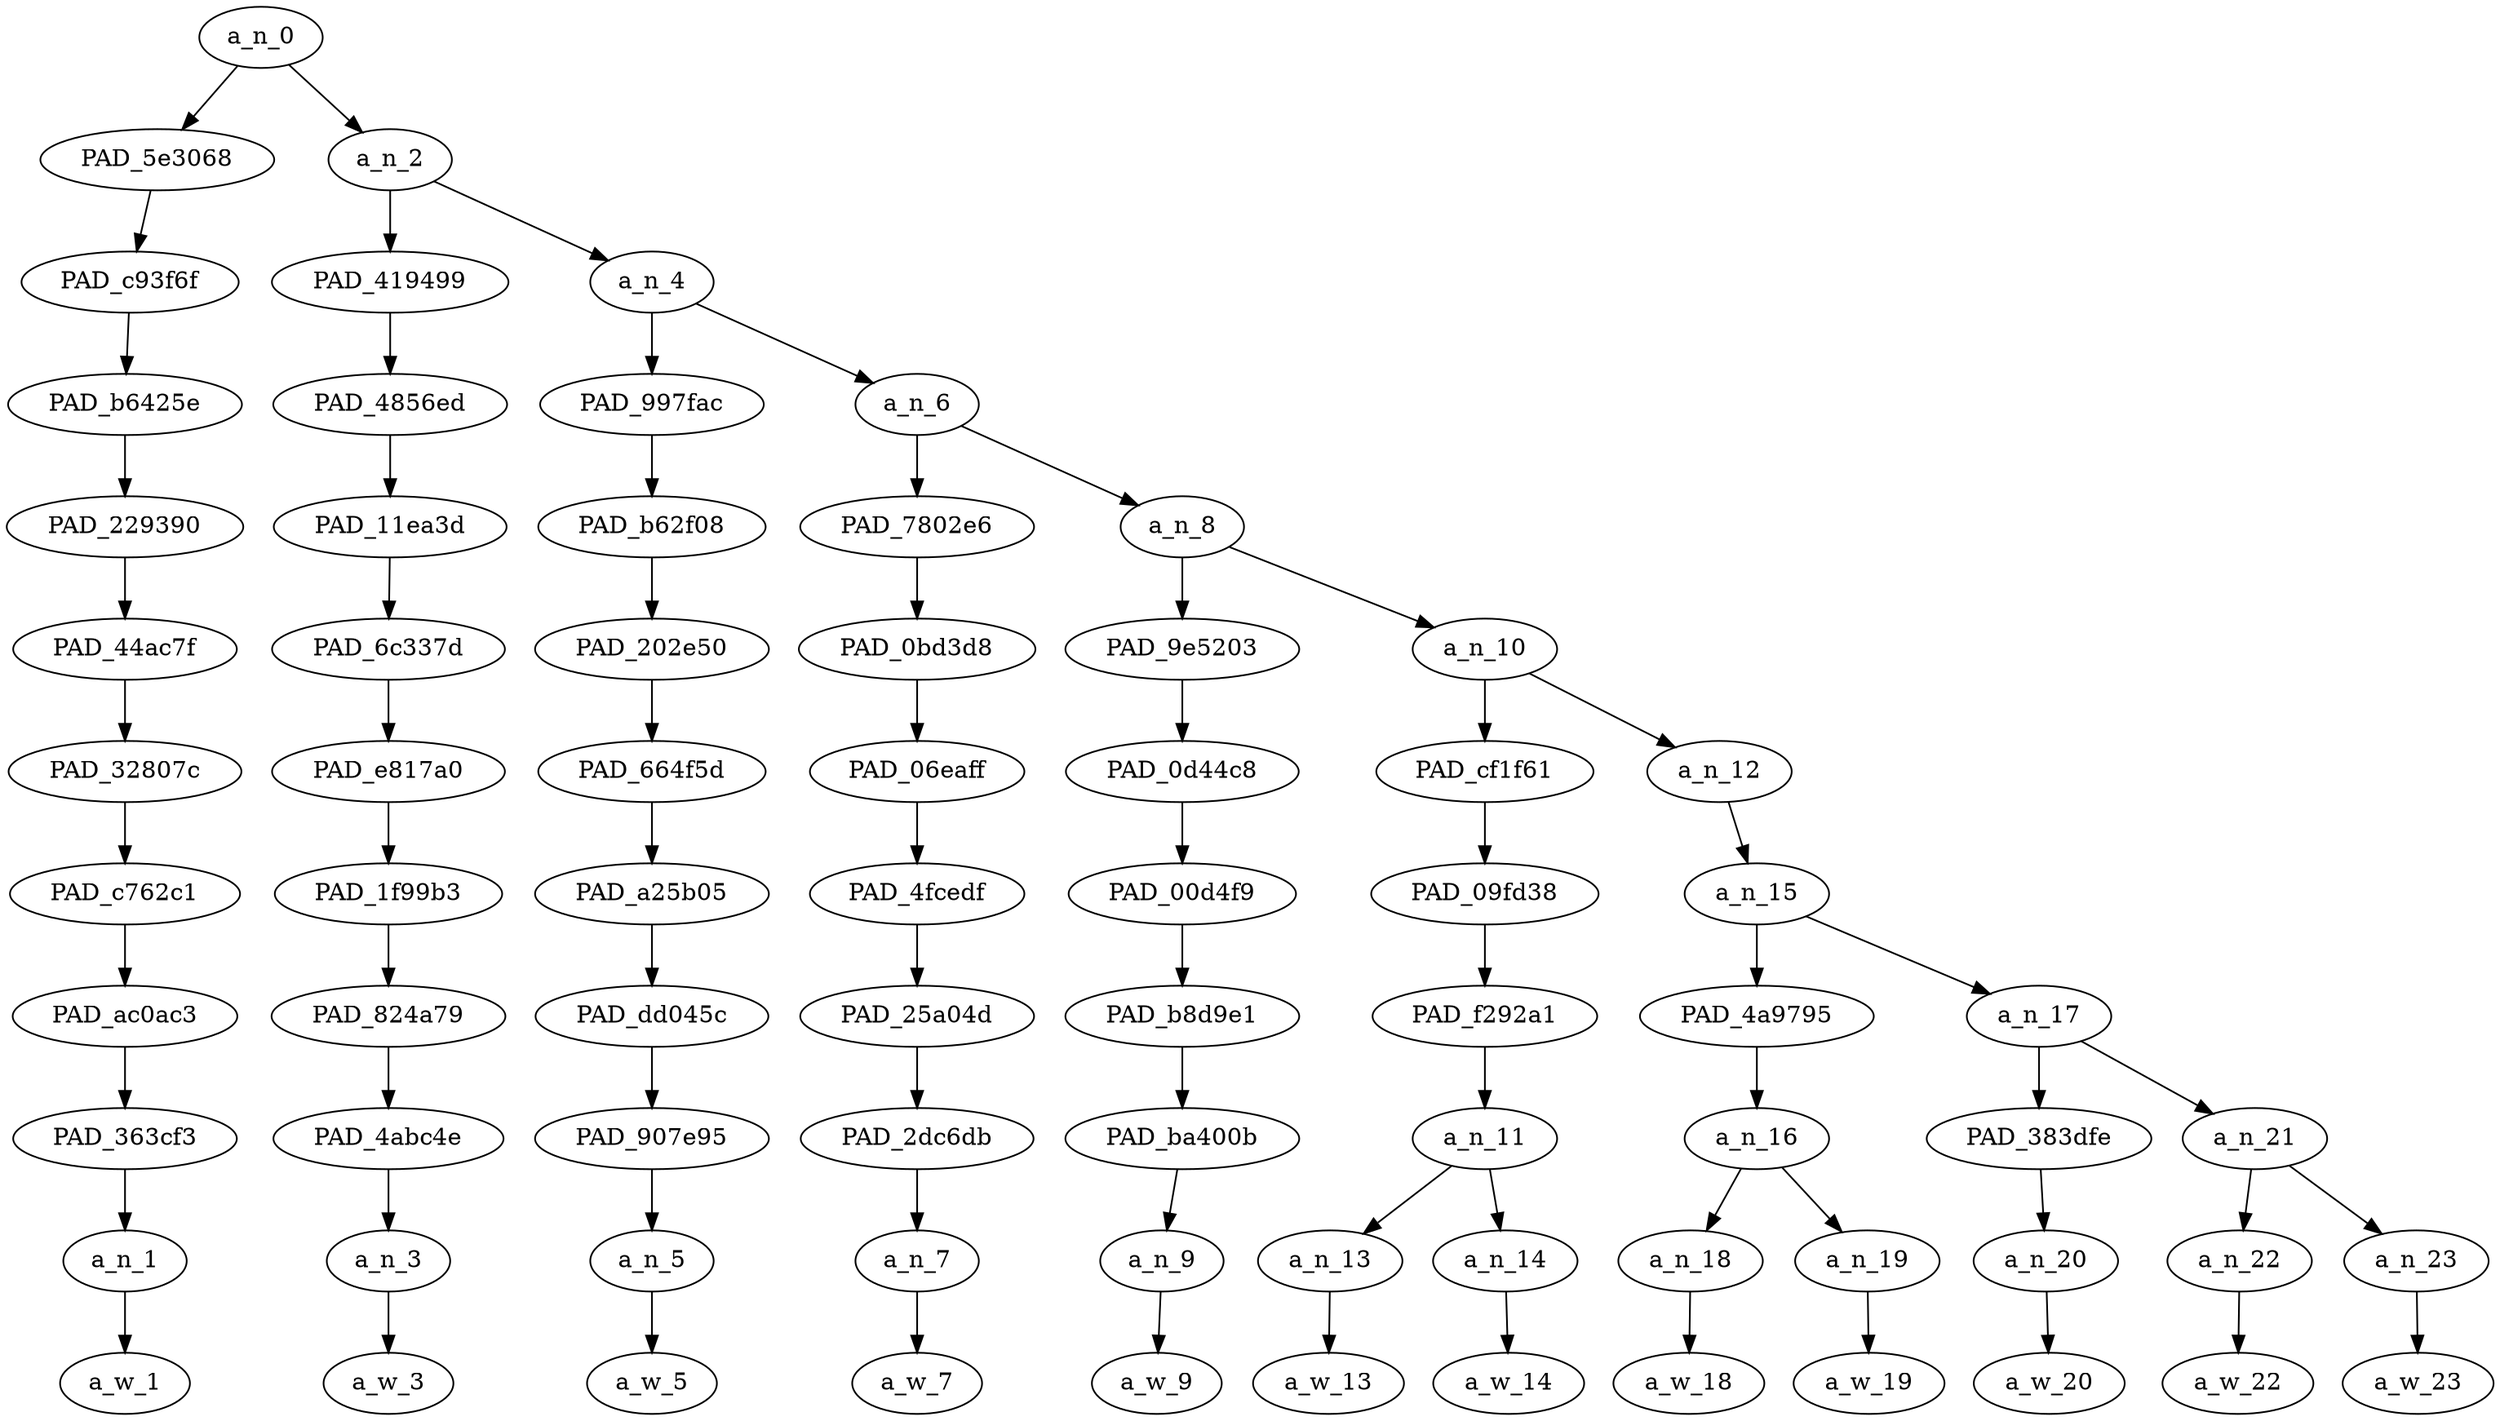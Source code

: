 strict digraph "" {
	a_n_0	[div_dir=-1,
		index=0,
		level=11,
		pos="1.033203125,11!",
		text_span="[0, 1, 2, 3, 4, 5, 6, 7, 8, 9, 10, 11]",
		value=0.99999998];
	PAD_5e3068	[div_dir=-1,
		index=0,
		level=10,
		pos="0.0,10!",
		text_span="[0]",
		value=0.04823042];
	a_n_0 -> PAD_5e3068;
	a_n_2	[div_dir=1,
		index=1,
		level=10,
		pos="2.06640625,10!",
		text_span="[1, 2, 3, 4, 5, 6, 7, 8, 9, 10, 11]",
		value=0.95172256];
	a_n_0 -> a_n_2;
	PAD_c93f6f	[div_dir=-1,
		index=0,
		level=9,
		pos="0.0,9!",
		text_span="[0]",
		value=0.04823042];
	PAD_5e3068 -> PAD_c93f6f;
	PAD_b6425e	[div_dir=-1,
		index=0,
		level=8,
		pos="0.0,8!",
		text_span="[0]",
		value=0.04823042];
	PAD_c93f6f -> PAD_b6425e;
	PAD_229390	[div_dir=-1,
		index=0,
		level=7,
		pos="0.0,7!",
		text_span="[0]",
		value=0.04823042];
	PAD_b6425e -> PAD_229390;
	PAD_44ac7f	[div_dir=-1,
		index=0,
		level=6,
		pos="0.0,6!",
		text_span="[0]",
		value=0.04823042];
	PAD_229390 -> PAD_44ac7f;
	PAD_32807c	[div_dir=-1,
		index=0,
		level=5,
		pos="0.0,5!",
		text_span="[0]",
		value=0.04823042];
	PAD_44ac7f -> PAD_32807c;
	PAD_c762c1	[div_dir=-1,
		index=0,
		level=4,
		pos="0.0,4!",
		text_span="[0]",
		value=0.04823042];
	PAD_32807c -> PAD_c762c1;
	PAD_ac0ac3	[div_dir=-1,
		index=0,
		level=3,
		pos="0.0,3!",
		text_span="[0]",
		value=0.04823042];
	PAD_c762c1 -> PAD_ac0ac3;
	PAD_363cf3	[div_dir=-1,
		index=0,
		level=2,
		pos="0.0,2!",
		text_span="[0]",
		value=0.04823042];
	PAD_ac0ac3 -> PAD_363cf3;
	a_n_1	[div_dir=-1,
		index=0,
		level=1,
		pos="0.0,1!",
		text_span="[0]",
		value=0.04823042];
	PAD_363cf3 -> a_n_1;
	a_w_1	[div_dir=0,
		index=0,
		level=0,
		pos="0,0!",
		text_span="[0]",
		value=just];
	a_n_1 -> a_w_1;
	PAD_419499	[div_dir=-1,
		index=1,
		level=9,
		pos="1.0,9!",
		text_span="[1]",
		value=0.05056586];
	a_n_2 -> PAD_419499;
	a_n_4	[div_dir=1,
		index=2,
		level=9,
		pos="3.1328125,9!",
		text_span="[2, 3, 4, 5, 6, 7, 8, 9, 10, 11]",
		value=0.90111720];
	a_n_2 -> a_n_4;
	PAD_4856ed	[div_dir=-1,
		index=1,
		level=8,
		pos="1.0,8!",
		text_span="[1]",
		value=0.05056586];
	PAD_419499 -> PAD_4856ed;
	PAD_11ea3d	[div_dir=-1,
		index=1,
		level=7,
		pos="1.0,7!",
		text_span="[1]",
		value=0.05056586];
	PAD_4856ed -> PAD_11ea3d;
	PAD_6c337d	[div_dir=-1,
		index=1,
		level=6,
		pos="1.0,6!",
		text_span="[1]",
		value=0.05056586];
	PAD_11ea3d -> PAD_6c337d;
	PAD_e817a0	[div_dir=-1,
		index=1,
		level=5,
		pos="1.0,5!",
		text_span="[1]",
		value=0.05056586];
	PAD_6c337d -> PAD_e817a0;
	PAD_1f99b3	[div_dir=-1,
		index=1,
		level=4,
		pos="1.0,4!",
		text_span="[1]",
		value=0.05056586];
	PAD_e817a0 -> PAD_1f99b3;
	PAD_824a79	[div_dir=-1,
		index=1,
		level=3,
		pos="1.0,3!",
		text_span="[1]",
		value=0.05056586];
	PAD_1f99b3 -> PAD_824a79;
	PAD_4abc4e	[div_dir=-1,
		index=1,
		level=2,
		pos="1.0,2!",
		text_span="[1]",
		value=0.05056586];
	PAD_824a79 -> PAD_4abc4e;
	a_n_3	[div_dir=-1,
		index=1,
		level=1,
		pos="1.0,1!",
		text_span="[1]",
		value=0.05056586];
	PAD_4abc4e -> a_n_3;
	a_w_3	[div_dir=0,
		index=1,
		level=0,
		pos="1,0!",
		text_span="[1]",
		value=remembered];
	a_n_3 -> a_w_3;
	PAD_997fac	[div_dir=1,
		index=2,
		level=8,
		pos="2.0,8!",
		text_span="[2]",
		value=0.03076607];
	a_n_4 -> PAD_997fac;
	a_n_6	[div_dir=1,
		index=3,
		level=8,
		pos="4.265625,8!",
		text_span="[3, 4, 5, 6, 7, 8, 9, 10, 11]",
		value=0.87026487];
	a_n_4 -> a_n_6;
	PAD_b62f08	[div_dir=1,
		index=2,
		level=7,
		pos="2.0,7!",
		text_span="[2]",
		value=0.03076607];
	PAD_997fac -> PAD_b62f08;
	PAD_202e50	[div_dir=1,
		index=2,
		level=6,
		pos="2.0,6!",
		text_span="[2]",
		value=0.03076607];
	PAD_b62f08 -> PAD_202e50;
	PAD_664f5d	[div_dir=1,
		index=2,
		level=5,
		pos="2.0,5!",
		text_span="[2]",
		value=0.03076607];
	PAD_202e50 -> PAD_664f5d;
	PAD_a25b05	[div_dir=1,
		index=2,
		level=4,
		pos="2.0,4!",
		text_span="[2]",
		value=0.03076607];
	PAD_664f5d -> PAD_a25b05;
	PAD_dd045c	[div_dir=1,
		index=2,
		level=3,
		pos="2.0,3!",
		text_span="[2]",
		value=0.03076607];
	PAD_a25b05 -> PAD_dd045c;
	PAD_907e95	[div_dir=1,
		index=2,
		level=2,
		pos="2.0,2!",
		text_span="[2]",
		value=0.03076607];
	PAD_dd045c -> PAD_907e95;
	a_n_5	[div_dir=1,
		index=2,
		level=1,
		pos="2.0,1!",
		text_span="[2]",
		value=0.03076607];
	PAD_907e95 -> a_n_5;
	a_w_5	[div_dir=0,
		index=2,
		level=0,
		pos="2,0!",
		text_span="[2]",
		value=that];
	a_n_5 -> a_w_5;
	PAD_7802e6	[div_dir=1,
		index=3,
		level=7,
		pos="3.0,7!",
		text_span="[3]",
		value=0.06588030];
	a_n_6 -> PAD_7802e6;
	a_n_8	[div_dir=-1,
		index=4,
		level=7,
		pos="5.53125,7!",
		text_span="[4, 5, 6, 7, 8, 9, 10, 11]",
		value=0.80434934];
	a_n_6 -> a_n_8;
	PAD_0bd3d8	[div_dir=1,
		index=3,
		level=6,
		pos="3.0,6!",
		text_span="[3]",
		value=0.06588030];
	PAD_7802e6 -> PAD_0bd3d8;
	PAD_06eaff	[div_dir=1,
		index=3,
		level=5,
		pos="3.0,5!",
		text_span="[3]",
		value=0.06588030];
	PAD_0bd3d8 -> PAD_06eaff;
	PAD_4fcedf	[div_dir=1,
		index=3,
		level=4,
		pos="3.0,4!",
		text_span="[3]",
		value=0.06588030];
	PAD_06eaff -> PAD_4fcedf;
	PAD_25a04d	[div_dir=1,
		index=3,
		level=3,
		pos="3.0,3!",
		text_span="[3]",
		value=0.06588030];
	PAD_4fcedf -> PAD_25a04d;
	PAD_2dc6db	[div_dir=1,
		index=3,
		level=2,
		pos="3.0,2!",
		text_span="[3]",
		value=0.06588030];
	PAD_25a04d -> PAD_2dc6db;
	a_n_7	[div_dir=1,
		index=3,
		level=1,
		pos="3.0,1!",
		text_span="[3]",
		value=0.06588030];
	PAD_2dc6db -> a_n_7;
	a_w_7	[div_dir=0,
		index=3,
		level=0,
		pos="3,0!",
		text_span="[3]",
		value=renee];
	a_n_7 -> a_w_7;
	PAD_9e5203	[div_dir=1,
		index=4,
		level=6,
		pos="4.0,6!",
		text_span="[4]",
		value=0.03813503];
	a_n_8 -> PAD_9e5203;
	a_n_10	[div_dir=-1,
		index=5,
		level=6,
		pos="7.0625,6!",
		text_span="[5, 6, 7, 8, 9, 10, 11]",
		value=0.76611637];
	a_n_8 -> a_n_10;
	PAD_0d44c8	[div_dir=1,
		index=4,
		level=5,
		pos="4.0,5!",
		text_span="[4]",
		value=0.03813503];
	PAD_9e5203 -> PAD_0d44c8;
	PAD_00d4f9	[div_dir=1,
		index=4,
		level=4,
		pos="4.0,4!",
		text_span="[4]",
		value=0.03813503];
	PAD_0d44c8 -> PAD_00d4f9;
	PAD_b8d9e1	[div_dir=1,
		index=4,
		level=3,
		pos="4.0,3!",
		text_span="[4]",
		value=0.03813503];
	PAD_00d4f9 -> PAD_b8d9e1;
	PAD_ba400b	[div_dir=1,
		index=4,
		level=2,
		pos="4.0,2!",
		text_span="[4]",
		value=0.03813503];
	PAD_b8d9e1 -> PAD_ba400b;
	a_n_9	[div_dir=1,
		index=4,
		level=1,
		pos="4.0,1!",
		text_span="[4]",
		value=0.03813503];
	PAD_ba400b -> a_n_9;
	a_w_9	[div_dir=0,
		index=4,
		level=0,
		pos="4,0!",
		text_span="[4]",
		value=is];
	a_n_9 -> a_w_9;
	PAD_cf1f61	[div_dir=1,
		index=5,
		level=5,
		pos="5.5,5!",
		text_span="[5, 6]",
		value=0.13178540];
	a_n_10 -> PAD_cf1f61;
	a_n_12	[div_dir=-1,
		index=6,
		level=5,
		pos="8.625,5!",
		text_span="[7, 8, 9, 10, 11]",
		value=0.63417138];
	a_n_10 -> a_n_12;
	PAD_09fd38	[div_dir=1,
		index=5,
		level=4,
		pos="5.5,4!",
		text_span="[5, 6]",
		value=0.13178540];
	PAD_cf1f61 -> PAD_09fd38;
	PAD_f292a1	[div_dir=1,
		index=5,
		level=3,
		pos="5.5,3!",
		text_span="[5, 6]",
		value=0.13178540];
	PAD_09fd38 -> PAD_f292a1;
	a_n_11	[div_dir=1,
		index=5,
		level=2,
		pos="5.5,2!",
		text_span="[5, 6]",
		value=0.13178540];
	PAD_f292a1 -> a_n_11;
	a_n_13	[div_dir=1,
		index=5,
		level=1,
		pos="5.0,1!",
		text_span="[5]",
		value=0.03083184];
	a_n_11 -> a_n_13;
	a_n_14	[div_dir=1,
		index=6,
		level=1,
		pos="6.0,1!",
		text_span="[6]",
		value=0.10089891];
	a_n_11 -> a_n_14;
	a_w_13	[div_dir=0,
		index=5,
		level=0,
		pos="5,0!",
		text_span="[5]",
		value=a];
	a_n_13 -> a_w_13;
	a_w_14	[div_dir=0,
		index=6,
		level=0,
		pos="6,0!",
		text_span="[6]",
		value=lesbian];
	a_n_14 -> a_w_14;
	a_n_15	[div_dir=-1,
		index=6,
		level=4,
		pos="8.625,4!",
		text_span="[7, 8, 9, 10, 11]",
		value=0.63395781];
	a_n_12 -> a_n_15;
	PAD_4a9795	[div_dir=-1,
		index=6,
		level=3,
		pos="7.5,3!",
		text_span="[7, 8]",
		value=0.48530248];
	a_n_15 -> PAD_4a9795;
	a_n_17	[div_dir=1,
		index=7,
		level=3,
		pos="9.75,3!",
		text_span="[9, 10, 11]",
		value=0.14844175];
	a_n_15 -> a_n_17;
	a_n_16	[div_dir=-1,
		index=6,
		level=2,
		pos="7.5,2!",
		text_span="[7, 8]",
		value=0.48530248];
	PAD_4a9795 -> a_n_16;
	a_n_18	[div_dir=1,
		index=7,
		level=1,
		pos="7.0,1!",
		text_span="[7]",
		value=0.08551513];
	a_n_16 -> a_n_18;
	a_n_19	[div_dir=-1,
		index=8,
		level=1,
		pos="8.0,1!",
		text_span="[8]",
		value=0.39934529];
	a_n_16 -> a_n_19;
	a_w_18	[div_dir=0,
		index=7,
		level=0,
		pos="7,0!",
		text_span="[7]",
		value=the];
	a_n_18 -> a_w_18;
	a_w_19	[div_dir=0,
		index=8,
		level=0,
		pos="8,0!",
		text_span="[8]",
		value=dykes];
	a_n_19 -> a_w_19;
	PAD_383dfe	[div_dir=-1,
		index=7,
		level=2,
		pos="9.0,2!",
		text_span="[9]",
		value=0.06421161];
	a_n_17 -> PAD_383dfe;
	a_n_21	[div_dir=1,
		index=8,
		level=2,
		pos="10.5,2!",
		text_span="[10, 11]",
		value=0.08409484];
	a_n_17 -> a_n_21;
	a_n_20	[div_dir=-1,
		index=9,
		level=1,
		pos="9.0,1!",
		text_span="[9]",
		value=0.06421161];
	PAD_383dfe -> a_n_20;
	a_w_20	[div_dir=0,
		index=9,
		level=0,
		pos="9,0!",
		text_span="[9]",
		value=won];
	a_n_20 -> a_w_20;
	a_n_22	[div_dir=1,
		index=10,
		level=1,
		pos="10.0,1!",
		text_span="[10]",
		value=0.03961846];
	a_n_21 -> a_n_22;
	a_n_23	[div_dir=1,
		index=11,
		level=1,
		pos="11.0,1!",
		text_span="[11]",
		value=0.04427578];
	a_n_21 -> a_n_23;
	a_w_22	[div_dir=0,
		index=10,
		level=0,
		pos="10,0!",
		text_span="[10]",
		value=this];
	a_n_22 -> a_w_22;
	a_w_23	[div_dir=0,
		index=11,
		level=0,
		pos="11,0!",
		text_span="[11]",
		value=one];
	a_n_23 -> a_w_23;
}
